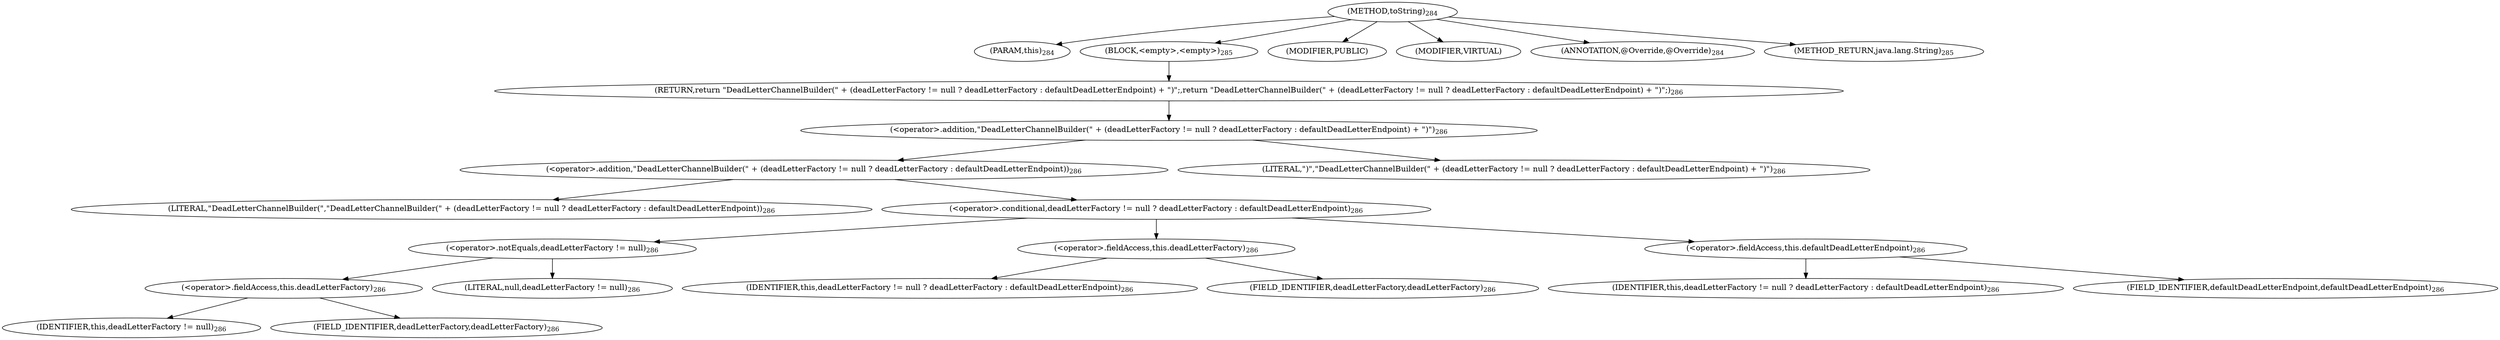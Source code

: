 digraph "toString" {  
"634" [label = <(METHOD,toString)<SUB>284</SUB>> ]
"635" [label = <(PARAM,this)<SUB>284</SUB>> ]
"636" [label = <(BLOCK,&lt;empty&gt;,&lt;empty&gt;)<SUB>285</SUB>> ]
"637" [label = <(RETURN,return &quot;DeadLetterChannelBuilder(&quot; + (deadLetterFactory != null ? deadLetterFactory : defaultDeadLetterEndpoint) + &quot;)&quot;;,return &quot;DeadLetterChannelBuilder(&quot; + (deadLetterFactory != null ? deadLetterFactory : defaultDeadLetterEndpoint) + &quot;)&quot;;)<SUB>286</SUB>> ]
"638" [label = <(&lt;operator&gt;.addition,&quot;DeadLetterChannelBuilder(&quot; + (deadLetterFactory != null ? deadLetterFactory : defaultDeadLetterEndpoint) + &quot;)&quot;)<SUB>286</SUB>> ]
"639" [label = <(&lt;operator&gt;.addition,&quot;DeadLetterChannelBuilder(&quot; + (deadLetterFactory != null ? deadLetterFactory : defaultDeadLetterEndpoint))<SUB>286</SUB>> ]
"640" [label = <(LITERAL,&quot;DeadLetterChannelBuilder(&quot;,&quot;DeadLetterChannelBuilder(&quot; + (deadLetterFactory != null ? deadLetterFactory : defaultDeadLetterEndpoint))<SUB>286</SUB>> ]
"641" [label = <(&lt;operator&gt;.conditional,deadLetterFactory != null ? deadLetterFactory : defaultDeadLetterEndpoint)<SUB>286</SUB>> ]
"642" [label = <(&lt;operator&gt;.notEquals,deadLetterFactory != null)<SUB>286</SUB>> ]
"643" [label = <(&lt;operator&gt;.fieldAccess,this.deadLetterFactory)<SUB>286</SUB>> ]
"644" [label = <(IDENTIFIER,this,deadLetterFactory != null)<SUB>286</SUB>> ]
"645" [label = <(FIELD_IDENTIFIER,deadLetterFactory,deadLetterFactory)<SUB>286</SUB>> ]
"646" [label = <(LITERAL,null,deadLetterFactory != null)<SUB>286</SUB>> ]
"647" [label = <(&lt;operator&gt;.fieldAccess,this.deadLetterFactory)<SUB>286</SUB>> ]
"648" [label = <(IDENTIFIER,this,deadLetterFactory != null ? deadLetterFactory : defaultDeadLetterEndpoint)<SUB>286</SUB>> ]
"649" [label = <(FIELD_IDENTIFIER,deadLetterFactory,deadLetterFactory)<SUB>286</SUB>> ]
"650" [label = <(&lt;operator&gt;.fieldAccess,this.defaultDeadLetterEndpoint)<SUB>286</SUB>> ]
"651" [label = <(IDENTIFIER,this,deadLetterFactory != null ? deadLetterFactory : defaultDeadLetterEndpoint)<SUB>286</SUB>> ]
"652" [label = <(FIELD_IDENTIFIER,defaultDeadLetterEndpoint,defaultDeadLetterEndpoint)<SUB>286</SUB>> ]
"653" [label = <(LITERAL,&quot;)&quot;,&quot;DeadLetterChannelBuilder(&quot; + (deadLetterFactory != null ? deadLetterFactory : defaultDeadLetterEndpoint) + &quot;)&quot;)<SUB>286</SUB>> ]
"654" [label = <(MODIFIER,PUBLIC)> ]
"655" [label = <(MODIFIER,VIRTUAL)> ]
"656" [label = <(ANNOTATION,@Override,@Override)<SUB>284</SUB>> ]
"657" [label = <(METHOD_RETURN,java.lang.String)<SUB>285</SUB>> ]
  "634" -> "635" 
  "634" -> "636" 
  "634" -> "654" 
  "634" -> "655" 
  "634" -> "656" 
  "634" -> "657" 
  "636" -> "637" 
  "637" -> "638" 
  "638" -> "639" 
  "638" -> "653" 
  "639" -> "640" 
  "639" -> "641" 
  "641" -> "642" 
  "641" -> "647" 
  "641" -> "650" 
  "642" -> "643" 
  "642" -> "646" 
  "643" -> "644" 
  "643" -> "645" 
  "647" -> "648" 
  "647" -> "649" 
  "650" -> "651" 
  "650" -> "652" 
}
